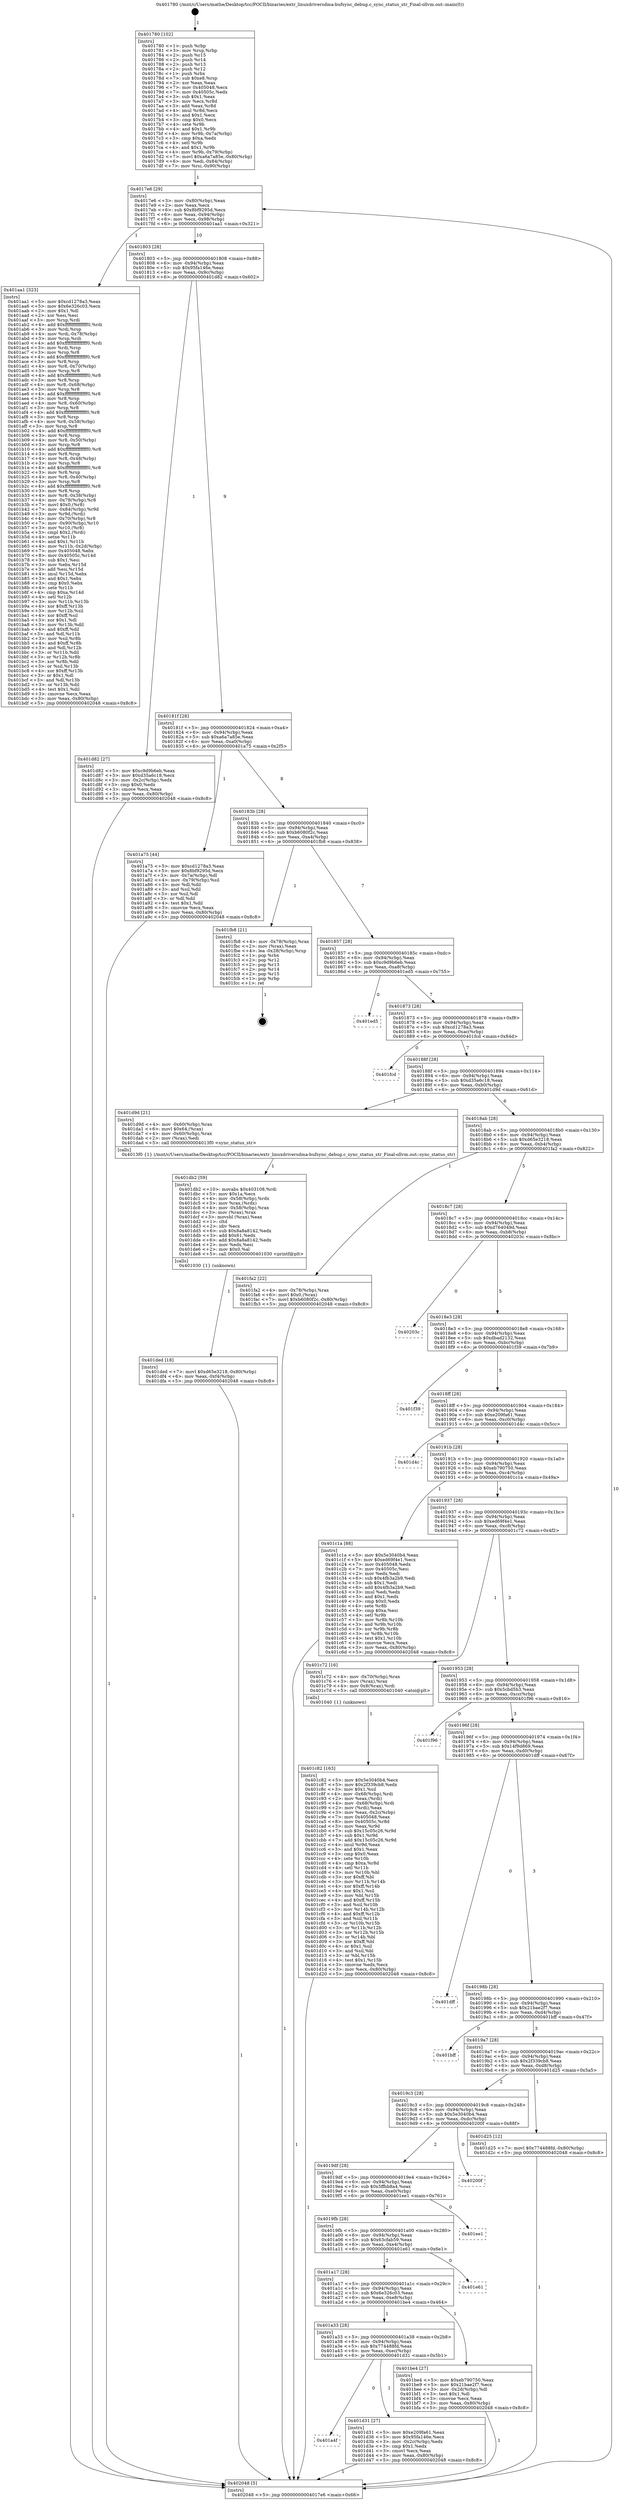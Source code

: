 digraph "0x401780" {
  label = "0x401780 (/mnt/c/Users/mathe/Desktop/tcc/POCII/binaries/extr_linuxdriversdma-bufsync_debug.c_sync_status_str_Final-ollvm.out::main(0))"
  labelloc = "t"
  node[shape=record]

  Entry [label="",width=0.3,height=0.3,shape=circle,fillcolor=black,style=filled]
  "0x4017e6" [label="{
     0x4017e6 [29]\l
     | [instrs]\l
     &nbsp;&nbsp;0x4017e6 \<+3\>: mov -0x80(%rbp),%eax\l
     &nbsp;&nbsp;0x4017e9 \<+2\>: mov %eax,%ecx\l
     &nbsp;&nbsp;0x4017eb \<+6\>: sub $0x8bf9295d,%ecx\l
     &nbsp;&nbsp;0x4017f1 \<+6\>: mov %eax,-0x94(%rbp)\l
     &nbsp;&nbsp;0x4017f7 \<+6\>: mov %ecx,-0x98(%rbp)\l
     &nbsp;&nbsp;0x4017fd \<+6\>: je 0000000000401aa1 \<main+0x321\>\l
  }"]
  "0x401aa1" [label="{
     0x401aa1 [323]\l
     | [instrs]\l
     &nbsp;&nbsp;0x401aa1 \<+5\>: mov $0xcd1278a3,%eax\l
     &nbsp;&nbsp;0x401aa6 \<+5\>: mov $0x6e326c03,%ecx\l
     &nbsp;&nbsp;0x401aab \<+2\>: mov $0x1,%dl\l
     &nbsp;&nbsp;0x401aad \<+2\>: xor %esi,%esi\l
     &nbsp;&nbsp;0x401aaf \<+3\>: mov %rsp,%rdi\l
     &nbsp;&nbsp;0x401ab2 \<+4\>: add $0xfffffffffffffff0,%rdi\l
     &nbsp;&nbsp;0x401ab6 \<+3\>: mov %rdi,%rsp\l
     &nbsp;&nbsp;0x401ab9 \<+4\>: mov %rdi,-0x78(%rbp)\l
     &nbsp;&nbsp;0x401abd \<+3\>: mov %rsp,%rdi\l
     &nbsp;&nbsp;0x401ac0 \<+4\>: add $0xfffffffffffffff0,%rdi\l
     &nbsp;&nbsp;0x401ac4 \<+3\>: mov %rdi,%rsp\l
     &nbsp;&nbsp;0x401ac7 \<+3\>: mov %rsp,%r8\l
     &nbsp;&nbsp;0x401aca \<+4\>: add $0xfffffffffffffff0,%r8\l
     &nbsp;&nbsp;0x401ace \<+3\>: mov %r8,%rsp\l
     &nbsp;&nbsp;0x401ad1 \<+4\>: mov %r8,-0x70(%rbp)\l
     &nbsp;&nbsp;0x401ad5 \<+3\>: mov %rsp,%r8\l
     &nbsp;&nbsp;0x401ad8 \<+4\>: add $0xfffffffffffffff0,%r8\l
     &nbsp;&nbsp;0x401adc \<+3\>: mov %r8,%rsp\l
     &nbsp;&nbsp;0x401adf \<+4\>: mov %r8,-0x68(%rbp)\l
     &nbsp;&nbsp;0x401ae3 \<+3\>: mov %rsp,%r8\l
     &nbsp;&nbsp;0x401ae6 \<+4\>: add $0xfffffffffffffff0,%r8\l
     &nbsp;&nbsp;0x401aea \<+3\>: mov %r8,%rsp\l
     &nbsp;&nbsp;0x401aed \<+4\>: mov %r8,-0x60(%rbp)\l
     &nbsp;&nbsp;0x401af1 \<+3\>: mov %rsp,%r8\l
     &nbsp;&nbsp;0x401af4 \<+4\>: add $0xfffffffffffffff0,%r8\l
     &nbsp;&nbsp;0x401af8 \<+3\>: mov %r8,%rsp\l
     &nbsp;&nbsp;0x401afb \<+4\>: mov %r8,-0x58(%rbp)\l
     &nbsp;&nbsp;0x401aff \<+3\>: mov %rsp,%r8\l
     &nbsp;&nbsp;0x401b02 \<+4\>: add $0xfffffffffffffff0,%r8\l
     &nbsp;&nbsp;0x401b06 \<+3\>: mov %r8,%rsp\l
     &nbsp;&nbsp;0x401b09 \<+4\>: mov %r8,-0x50(%rbp)\l
     &nbsp;&nbsp;0x401b0d \<+3\>: mov %rsp,%r8\l
     &nbsp;&nbsp;0x401b10 \<+4\>: add $0xfffffffffffffff0,%r8\l
     &nbsp;&nbsp;0x401b14 \<+3\>: mov %r8,%rsp\l
     &nbsp;&nbsp;0x401b17 \<+4\>: mov %r8,-0x48(%rbp)\l
     &nbsp;&nbsp;0x401b1b \<+3\>: mov %rsp,%r8\l
     &nbsp;&nbsp;0x401b1e \<+4\>: add $0xfffffffffffffff0,%r8\l
     &nbsp;&nbsp;0x401b22 \<+3\>: mov %r8,%rsp\l
     &nbsp;&nbsp;0x401b25 \<+4\>: mov %r8,-0x40(%rbp)\l
     &nbsp;&nbsp;0x401b29 \<+3\>: mov %rsp,%r8\l
     &nbsp;&nbsp;0x401b2c \<+4\>: add $0xfffffffffffffff0,%r8\l
     &nbsp;&nbsp;0x401b30 \<+3\>: mov %r8,%rsp\l
     &nbsp;&nbsp;0x401b33 \<+4\>: mov %r8,-0x38(%rbp)\l
     &nbsp;&nbsp;0x401b37 \<+4\>: mov -0x78(%rbp),%r8\l
     &nbsp;&nbsp;0x401b3b \<+7\>: movl $0x0,(%r8)\l
     &nbsp;&nbsp;0x401b42 \<+7\>: mov -0x84(%rbp),%r9d\l
     &nbsp;&nbsp;0x401b49 \<+3\>: mov %r9d,(%rdi)\l
     &nbsp;&nbsp;0x401b4c \<+4\>: mov -0x70(%rbp),%r8\l
     &nbsp;&nbsp;0x401b50 \<+7\>: mov -0x90(%rbp),%r10\l
     &nbsp;&nbsp;0x401b57 \<+3\>: mov %r10,(%r8)\l
     &nbsp;&nbsp;0x401b5a \<+3\>: cmpl $0x2,(%rdi)\l
     &nbsp;&nbsp;0x401b5d \<+4\>: setne %r11b\l
     &nbsp;&nbsp;0x401b61 \<+4\>: and $0x1,%r11b\l
     &nbsp;&nbsp;0x401b65 \<+4\>: mov %r11b,-0x2d(%rbp)\l
     &nbsp;&nbsp;0x401b69 \<+7\>: mov 0x405048,%ebx\l
     &nbsp;&nbsp;0x401b70 \<+8\>: mov 0x40505c,%r14d\l
     &nbsp;&nbsp;0x401b78 \<+3\>: sub $0x1,%esi\l
     &nbsp;&nbsp;0x401b7b \<+3\>: mov %ebx,%r15d\l
     &nbsp;&nbsp;0x401b7e \<+3\>: add %esi,%r15d\l
     &nbsp;&nbsp;0x401b81 \<+4\>: imul %r15d,%ebx\l
     &nbsp;&nbsp;0x401b85 \<+3\>: and $0x1,%ebx\l
     &nbsp;&nbsp;0x401b88 \<+3\>: cmp $0x0,%ebx\l
     &nbsp;&nbsp;0x401b8b \<+4\>: sete %r11b\l
     &nbsp;&nbsp;0x401b8f \<+4\>: cmp $0xa,%r14d\l
     &nbsp;&nbsp;0x401b93 \<+4\>: setl %r12b\l
     &nbsp;&nbsp;0x401b97 \<+3\>: mov %r11b,%r13b\l
     &nbsp;&nbsp;0x401b9a \<+4\>: xor $0xff,%r13b\l
     &nbsp;&nbsp;0x401b9e \<+3\>: mov %r12b,%sil\l
     &nbsp;&nbsp;0x401ba1 \<+4\>: xor $0xff,%sil\l
     &nbsp;&nbsp;0x401ba5 \<+3\>: xor $0x1,%dl\l
     &nbsp;&nbsp;0x401ba8 \<+3\>: mov %r13b,%dil\l
     &nbsp;&nbsp;0x401bab \<+4\>: and $0xff,%dil\l
     &nbsp;&nbsp;0x401baf \<+3\>: and %dl,%r11b\l
     &nbsp;&nbsp;0x401bb2 \<+3\>: mov %sil,%r8b\l
     &nbsp;&nbsp;0x401bb5 \<+4\>: and $0xff,%r8b\l
     &nbsp;&nbsp;0x401bb9 \<+3\>: and %dl,%r12b\l
     &nbsp;&nbsp;0x401bbc \<+3\>: or %r11b,%dil\l
     &nbsp;&nbsp;0x401bbf \<+3\>: or %r12b,%r8b\l
     &nbsp;&nbsp;0x401bc2 \<+3\>: xor %r8b,%dil\l
     &nbsp;&nbsp;0x401bc5 \<+3\>: or %sil,%r13b\l
     &nbsp;&nbsp;0x401bc8 \<+4\>: xor $0xff,%r13b\l
     &nbsp;&nbsp;0x401bcc \<+3\>: or $0x1,%dl\l
     &nbsp;&nbsp;0x401bcf \<+3\>: and %dl,%r13b\l
     &nbsp;&nbsp;0x401bd2 \<+3\>: or %r13b,%dil\l
     &nbsp;&nbsp;0x401bd5 \<+4\>: test $0x1,%dil\l
     &nbsp;&nbsp;0x401bd9 \<+3\>: cmovne %ecx,%eax\l
     &nbsp;&nbsp;0x401bdc \<+3\>: mov %eax,-0x80(%rbp)\l
     &nbsp;&nbsp;0x401bdf \<+5\>: jmp 0000000000402048 \<main+0x8c8\>\l
  }"]
  "0x401803" [label="{
     0x401803 [28]\l
     | [instrs]\l
     &nbsp;&nbsp;0x401803 \<+5\>: jmp 0000000000401808 \<main+0x88\>\l
     &nbsp;&nbsp;0x401808 \<+6\>: mov -0x94(%rbp),%eax\l
     &nbsp;&nbsp;0x40180e \<+5\>: sub $0x95fa146e,%eax\l
     &nbsp;&nbsp;0x401813 \<+6\>: mov %eax,-0x9c(%rbp)\l
     &nbsp;&nbsp;0x401819 \<+6\>: je 0000000000401d82 \<main+0x602\>\l
  }"]
  Exit [label="",width=0.3,height=0.3,shape=circle,fillcolor=black,style=filled,peripheries=2]
  "0x401d82" [label="{
     0x401d82 [27]\l
     | [instrs]\l
     &nbsp;&nbsp;0x401d82 \<+5\>: mov $0xc9d9b6eb,%eax\l
     &nbsp;&nbsp;0x401d87 \<+5\>: mov $0xd35a6c18,%ecx\l
     &nbsp;&nbsp;0x401d8c \<+3\>: mov -0x2c(%rbp),%edx\l
     &nbsp;&nbsp;0x401d8f \<+3\>: cmp $0x0,%edx\l
     &nbsp;&nbsp;0x401d92 \<+3\>: cmove %ecx,%eax\l
     &nbsp;&nbsp;0x401d95 \<+3\>: mov %eax,-0x80(%rbp)\l
     &nbsp;&nbsp;0x401d98 \<+5\>: jmp 0000000000402048 \<main+0x8c8\>\l
  }"]
  "0x40181f" [label="{
     0x40181f [28]\l
     | [instrs]\l
     &nbsp;&nbsp;0x40181f \<+5\>: jmp 0000000000401824 \<main+0xa4\>\l
     &nbsp;&nbsp;0x401824 \<+6\>: mov -0x94(%rbp),%eax\l
     &nbsp;&nbsp;0x40182a \<+5\>: sub $0xa6a7a85e,%eax\l
     &nbsp;&nbsp;0x40182f \<+6\>: mov %eax,-0xa0(%rbp)\l
     &nbsp;&nbsp;0x401835 \<+6\>: je 0000000000401a75 \<main+0x2f5\>\l
  }"]
  "0x401ded" [label="{
     0x401ded [18]\l
     | [instrs]\l
     &nbsp;&nbsp;0x401ded \<+7\>: movl $0xd65e3218,-0x80(%rbp)\l
     &nbsp;&nbsp;0x401df4 \<+6\>: mov %eax,-0xf4(%rbp)\l
     &nbsp;&nbsp;0x401dfa \<+5\>: jmp 0000000000402048 \<main+0x8c8\>\l
  }"]
  "0x401a75" [label="{
     0x401a75 [44]\l
     | [instrs]\l
     &nbsp;&nbsp;0x401a75 \<+5\>: mov $0xcd1278a3,%eax\l
     &nbsp;&nbsp;0x401a7a \<+5\>: mov $0x8bf9295d,%ecx\l
     &nbsp;&nbsp;0x401a7f \<+3\>: mov -0x7a(%rbp),%dl\l
     &nbsp;&nbsp;0x401a82 \<+4\>: mov -0x79(%rbp),%sil\l
     &nbsp;&nbsp;0x401a86 \<+3\>: mov %dl,%dil\l
     &nbsp;&nbsp;0x401a89 \<+3\>: and %sil,%dil\l
     &nbsp;&nbsp;0x401a8c \<+3\>: xor %sil,%dl\l
     &nbsp;&nbsp;0x401a8f \<+3\>: or %dl,%dil\l
     &nbsp;&nbsp;0x401a92 \<+4\>: test $0x1,%dil\l
     &nbsp;&nbsp;0x401a96 \<+3\>: cmovne %ecx,%eax\l
     &nbsp;&nbsp;0x401a99 \<+3\>: mov %eax,-0x80(%rbp)\l
     &nbsp;&nbsp;0x401a9c \<+5\>: jmp 0000000000402048 \<main+0x8c8\>\l
  }"]
  "0x40183b" [label="{
     0x40183b [28]\l
     | [instrs]\l
     &nbsp;&nbsp;0x40183b \<+5\>: jmp 0000000000401840 \<main+0xc0\>\l
     &nbsp;&nbsp;0x401840 \<+6\>: mov -0x94(%rbp),%eax\l
     &nbsp;&nbsp;0x401846 \<+5\>: sub $0xb6080f2c,%eax\l
     &nbsp;&nbsp;0x40184b \<+6\>: mov %eax,-0xa4(%rbp)\l
     &nbsp;&nbsp;0x401851 \<+6\>: je 0000000000401fb8 \<main+0x838\>\l
  }"]
  "0x402048" [label="{
     0x402048 [5]\l
     | [instrs]\l
     &nbsp;&nbsp;0x402048 \<+5\>: jmp 00000000004017e6 \<main+0x66\>\l
  }"]
  "0x401780" [label="{
     0x401780 [102]\l
     | [instrs]\l
     &nbsp;&nbsp;0x401780 \<+1\>: push %rbp\l
     &nbsp;&nbsp;0x401781 \<+3\>: mov %rsp,%rbp\l
     &nbsp;&nbsp;0x401784 \<+2\>: push %r15\l
     &nbsp;&nbsp;0x401786 \<+2\>: push %r14\l
     &nbsp;&nbsp;0x401788 \<+2\>: push %r13\l
     &nbsp;&nbsp;0x40178a \<+2\>: push %r12\l
     &nbsp;&nbsp;0x40178c \<+1\>: push %rbx\l
     &nbsp;&nbsp;0x40178d \<+7\>: sub $0xe8,%rsp\l
     &nbsp;&nbsp;0x401794 \<+2\>: xor %eax,%eax\l
     &nbsp;&nbsp;0x401796 \<+7\>: mov 0x405048,%ecx\l
     &nbsp;&nbsp;0x40179d \<+7\>: mov 0x40505c,%edx\l
     &nbsp;&nbsp;0x4017a4 \<+3\>: sub $0x1,%eax\l
     &nbsp;&nbsp;0x4017a7 \<+3\>: mov %ecx,%r8d\l
     &nbsp;&nbsp;0x4017aa \<+3\>: add %eax,%r8d\l
     &nbsp;&nbsp;0x4017ad \<+4\>: imul %r8d,%ecx\l
     &nbsp;&nbsp;0x4017b1 \<+3\>: and $0x1,%ecx\l
     &nbsp;&nbsp;0x4017b4 \<+3\>: cmp $0x0,%ecx\l
     &nbsp;&nbsp;0x4017b7 \<+4\>: sete %r9b\l
     &nbsp;&nbsp;0x4017bb \<+4\>: and $0x1,%r9b\l
     &nbsp;&nbsp;0x4017bf \<+4\>: mov %r9b,-0x7a(%rbp)\l
     &nbsp;&nbsp;0x4017c3 \<+3\>: cmp $0xa,%edx\l
     &nbsp;&nbsp;0x4017c6 \<+4\>: setl %r9b\l
     &nbsp;&nbsp;0x4017ca \<+4\>: and $0x1,%r9b\l
     &nbsp;&nbsp;0x4017ce \<+4\>: mov %r9b,-0x79(%rbp)\l
     &nbsp;&nbsp;0x4017d2 \<+7\>: movl $0xa6a7a85e,-0x80(%rbp)\l
     &nbsp;&nbsp;0x4017d9 \<+6\>: mov %edi,-0x84(%rbp)\l
     &nbsp;&nbsp;0x4017df \<+7\>: mov %rsi,-0x90(%rbp)\l
  }"]
  "0x401db2" [label="{
     0x401db2 [59]\l
     | [instrs]\l
     &nbsp;&nbsp;0x401db2 \<+10\>: movabs $0x403108,%rdi\l
     &nbsp;&nbsp;0x401dbc \<+5\>: mov $0x1a,%ecx\l
     &nbsp;&nbsp;0x401dc1 \<+4\>: mov -0x58(%rbp),%rdx\l
     &nbsp;&nbsp;0x401dc5 \<+3\>: mov %rax,(%rdx)\l
     &nbsp;&nbsp;0x401dc8 \<+4\>: mov -0x58(%rbp),%rax\l
     &nbsp;&nbsp;0x401dcc \<+3\>: mov (%rax),%rax\l
     &nbsp;&nbsp;0x401dcf \<+3\>: movsbl (%rax),%eax\l
     &nbsp;&nbsp;0x401dd2 \<+1\>: cltd\l
     &nbsp;&nbsp;0x401dd3 \<+2\>: idiv %ecx\l
     &nbsp;&nbsp;0x401dd5 \<+6\>: sub $0x8a8a8142,%edx\l
     &nbsp;&nbsp;0x401ddb \<+3\>: add $0x61,%edx\l
     &nbsp;&nbsp;0x401dde \<+6\>: add $0x8a8a8142,%edx\l
     &nbsp;&nbsp;0x401de4 \<+2\>: mov %edx,%esi\l
     &nbsp;&nbsp;0x401de6 \<+2\>: mov $0x0,%al\l
     &nbsp;&nbsp;0x401de8 \<+5\>: call 0000000000401030 \<printf@plt\>\l
     | [calls]\l
     &nbsp;&nbsp;0x401030 \{1\} (unknown)\l
  }"]
  "0x401a4f" [label="{
     0x401a4f\l
  }", style=dashed]
  "0x401fb8" [label="{
     0x401fb8 [21]\l
     | [instrs]\l
     &nbsp;&nbsp;0x401fb8 \<+4\>: mov -0x78(%rbp),%rax\l
     &nbsp;&nbsp;0x401fbc \<+2\>: mov (%rax),%eax\l
     &nbsp;&nbsp;0x401fbe \<+4\>: lea -0x28(%rbp),%rsp\l
     &nbsp;&nbsp;0x401fc2 \<+1\>: pop %rbx\l
     &nbsp;&nbsp;0x401fc3 \<+2\>: pop %r12\l
     &nbsp;&nbsp;0x401fc5 \<+2\>: pop %r13\l
     &nbsp;&nbsp;0x401fc7 \<+2\>: pop %r14\l
     &nbsp;&nbsp;0x401fc9 \<+2\>: pop %r15\l
     &nbsp;&nbsp;0x401fcb \<+1\>: pop %rbp\l
     &nbsp;&nbsp;0x401fcc \<+1\>: ret\l
  }"]
  "0x401857" [label="{
     0x401857 [28]\l
     | [instrs]\l
     &nbsp;&nbsp;0x401857 \<+5\>: jmp 000000000040185c \<main+0xdc\>\l
     &nbsp;&nbsp;0x40185c \<+6\>: mov -0x94(%rbp),%eax\l
     &nbsp;&nbsp;0x401862 \<+5\>: sub $0xc9d9b6eb,%eax\l
     &nbsp;&nbsp;0x401867 \<+6\>: mov %eax,-0xa8(%rbp)\l
     &nbsp;&nbsp;0x40186d \<+6\>: je 0000000000401ed5 \<main+0x755\>\l
  }"]
  "0x401d31" [label="{
     0x401d31 [27]\l
     | [instrs]\l
     &nbsp;&nbsp;0x401d31 \<+5\>: mov $0xe209fa61,%eax\l
     &nbsp;&nbsp;0x401d36 \<+5\>: mov $0x95fa146e,%ecx\l
     &nbsp;&nbsp;0x401d3b \<+3\>: mov -0x2c(%rbp),%edx\l
     &nbsp;&nbsp;0x401d3e \<+3\>: cmp $0x1,%edx\l
     &nbsp;&nbsp;0x401d41 \<+3\>: cmovl %ecx,%eax\l
     &nbsp;&nbsp;0x401d44 \<+3\>: mov %eax,-0x80(%rbp)\l
     &nbsp;&nbsp;0x401d47 \<+5\>: jmp 0000000000402048 \<main+0x8c8\>\l
  }"]
  "0x401ed5" [label="{
     0x401ed5\l
  }", style=dashed]
  "0x401873" [label="{
     0x401873 [28]\l
     | [instrs]\l
     &nbsp;&nbsp;0x401873 \<+5\>: jmp 0000000000401878 \<main+0xf8\>\l
     &nbsp;&nbsp;0x401878 \<+6\>: mov -0x94(%rbp),%eax\l
     &nbsp;&nbsp;0x40187e \<+5\>: sub $0xcd1278a3,%eax\l
     &nbsp;&nbsp;0x401883 \<+6\>: mov %eax,-0xac(%rbp)\l
     &nbsp;&nbsp;0x401889 \<+6\>: je 0000000000401fcd \<main+0x84d\>\l
  }"]
  "0x401c82" [label="{
     0x401c82 [163]\l
     | [instrs]\l
     &nbsp;&nbsp;0x401c82 \<+5\>: mov $0x5e3040b4,%ecx\l
     &nbsp;&nbsp;0x401c87 \<+5\>: mov $0x2f339cb8,%edx\l
     &nbsp;&nbsp;0x401c8c \<+3\>: mov $0x1,%sil\l
     &nbsp;&nbsp;0x401c8f \<+4\>: mov -0x68(%rbp),%rdi\l
     &nbsp;&nbsp;0x401c93 \<+2\>: mov %eax,(%rdi)\l
     &nbsp;&nbsp;0x401c95 \<+4\>: mov -0x68(%rbp),%rdi\l
     &nbsp;&nbsp;0x401c99 \<+2\>: mov (%rdi),%eax\l
     &nbsp;&nbsp;0x401c9b \<+3\>: mov %eax,-0x2c(%rbp)\l
     &nbsp;&nbsp;0x401c9e \<+7\>: mov 0x405048,%eax\l
     &nbsp;&nbsp;0x401ca5 \<+8\>: mov 0x40505c,%r8d\l
     &nbsp;&nbsp;0x401cad \<+3\>: mov %eax,%r9d\l
     &nbsp;&nbsp;0x401cb0 \<+7\>: sub $0x15c05c26,%r9d\l
     &nbsp;&nbsp;0x401cb7 \<+4\>: sub $0x1,%r9d\l
     &nbsp;&nbsp;0x401cbb \<+7\>: add $0x15c05c26,%r9d\l
     &nbsp;&nbsp;0x401cc2 \<+4\>: imul %r9d,%eax\l
     &nbsp;&nbsp;0x401cc6 \<+3\>: and $0x1,%eax\l
     &nbsp;&nbsp;0x401cc9 \<+3\>: cmp $0x0,%eax\l
     &nbsp;&nbsp;0x401ccc \<+4\>: sete %r10b\l
     &nbsp;&nbsp;0x401cd0 \<+4\>: cmp $0xa,%r8d\l
     &nbsp;&nbsp;0x401cd4 \<+4\>: setl %r11b\l
     &nbsp;&nbsp;0x401cd8 \<+3\>: mov %r10b,%bl\l
     &nbsp;&nbsp;0x401cdb \<+3\>: xor $0xff,%bl\l
     &nbsp;&nbsp;0x401cde \<+3\>: mov %r11b,%r14b\l
     &nbsp;&nbsp;0x401ce1 \<+4\>: xor $0xff,%r14b\l
     &nbsp;&nbsp;0x401ce5 \<+4\>: xor $0x1,%sil\l
     &nbsp;&nbsp;0x401ce9 \<+3\>: mov %bl,%r15b\l
     &nbsp;&nbsp;0x401cec \<+4\>: and $0xff,%r15b\l
     &nbsp;&nbsp;0x401cf0 \<+3\>: and %sil,%r10b\l
     &nbsp;&nbsp;0x401cf3 \<+3\>: mov %r14b,%r12b\l
     &nbsp;&nbsp;0x401cf6 \<+4\>: and $0xff,%r12b\l
     &nbsp;&nbsp;0x401cfa \<+3\>: and %sil,%r11b\l
     &nbsp;&nbsp;0x401cfd \<+3\>: or %r10b,%r15b\l
     &nbsp;&nbsp;0x401d00 \<+3\>: or %r11b,%r12b\l
     &nbsp;&nbsp;0x401d03 \<+3\>: xor %r12b,%r15b\l
     &nbsp;&nbsp;0x401d06 \<+3\>: or %r14b,%bl\l
     &nbsp;&nbsp;0x401d09 \<+3\>: xor $0xff,%bl\l
     &nbsp;&nbsp;0x401d0c \<+4\>: or $0x1,%sil\l
     &nbsp;&nbsp;0x401d10 \<+3\>: and %sil,%bl\l
     &nbsp;&nbsp;0x401d13 \<+3\>: or %bl,%r15b\l
     &nbsp;&nbsp;0x401d16 \<+4\>: test $0x1,%r15b\l
     &nbsp;&nbsp;0x401d1a \<+3\>: cmovne %edx,%ecx\l
     &nbsp;&nbsp;0x401d1d \<+3\>: mov %ecx,-0x80(%rbp)\l
     &nbsp;&nbsp;0x401d20 \<+5\>: jmp 0000000000402048 \<main+0x8c8\>\l
  }"]
  "0x401fcd" [label="{
     0x401fcd\l
  }", style=dashed]
  "0x40188f" [label="{
     0x40188f [28]\l
     | [instrs]\l
     &nbsp;&nbsp;0x40188f \<+5\>: jmp 0000000000401894 \<main+0x114\>\l
     &nbsp;&nbsp;0x401894 \<+6\>: mov -0x94(%rbp),%eax\l
     &nbsp;&nbsp;0x40189a \<+5\>: sub $0xd35a6c18,%eax\l
     &nbsp;&nbsp;0x40189f \<+6\>: mov %eax,-0xb0(%rbp)\l
     &nbsp;&nbsp;0x4018a5 \<+6\>: je 0000000000401d9d \<main+0x61d\>\l
  }"]
  "0x401a33" [label="{
     0x401a33 [28]\l
     | [instrs]\l
     &nbsp;&nbsp;0x401a33 \<+5\>: jmp 0000000000401a38 \<main+0x2b8\>\l
     &nbsp;&nbsp;0x401a38 \<+6\>: mov -0x94(%rbp),%eax\l
     &nbsp;&nbsp;0x401a3e \<+5\>: sub $0x774488fd,%eax\l
     &nbsp;&nbsp;0x401a43 \<+6\>: mov %eax,-0xec(%rbp)\l
     &nbsp;&nbsp;0x401a49 \<+6\>: je 0000000000401d31 \<main+0x5b1\>\l
  }"]
  "0x401d9d" [label="{
     0x401d9d [21]\l
     | [instrs]\l
     &nbsp;&nbsp;0x401d9d \<+4\>: mov -0x60(%rbp),%rax\l
     &nbsp;&nbsp;0x401da1 \<+6\>: movl $0x64,(%rax)\l
     &nbsp;&nbsp;0x401da7 \<+4\>: mov -0x60(%rbp),%rax\l
     &nbsp;&nbsp;0x401dab \<+2\>: mov (%rax),%edi\l
     &nbsp;&nbsp;0x401dad \<+5\>: call 00000000004013f0 \<sync_status_str\>\l
     | [calls]\l
     &nbsp;&nbsp;0x4013f0 \{1\} (/mnt/c/Users/mathe/Desktop/tcc/POCII/binaries/extr_linuxdriversdma-bufsync_debug.c_sync_status_str_Final-ollvm.out::sync_status_str)\l
  }"]
  "0x4018ab" [label="{
     0x4018ab [28]\l
     | [instrs]\l
     &nbsp;&nbsp;0x4018ab \<+5\>: jmp 00000000004018b0 \<main+0x130\>\l
     &nbsp;&nbsp;0x4018b0 \<+6\>: mov -0x94(%rbp),%eax\l
     &nbsp;&nbsp;0x4018b6 \<+5\>: sub $0xd65e3218,%eax\l
     &nbsp;&nbsp;0x4018bb \<+6\>: mov %eax,-0xb4(%rbp)\l
     &nbsp;&nbsp;0x4018c1 \<+6\>: je 0000000000401fa2 \<main+0x822\>\l
  }"]
  "0x401be4" [label="{
     0x401be4 [27]\l
     | [instrs]\l
     &nbsp;&nbsp;0x401be4 \<+5\>: mov $0xeb790750,%eax\l
     &nbsp;&nbsp;0x401be9 \<+5\>: mov $0x21bae2f7,%ecx\l
     &nbsp;&nbsp;0x401bee \<+3\>: mov -0x2d(%rbp),%dl\l
     &nbsp;&nbsp;0x401bf1 \<+3\>: test $0x1,%dl\l
     &nbsp;&nbsp;0x401bf4 \<+3\>: cmovne %ecx,%eax\l
     &nbsp;&nbsp;0x401bf7 \<+3\>: mov %eax,-0x80(%rbp)\l
     &nbsp;&nbsp;0x401bfa \<+5\>: jmp 0000000000402048 \<main+0x8c8\>\l
  }"]
  "0x401fa2" [label="{
     0x401fa2 [22]\l
     | [instrs]\l
     &nbsp;&nbsp;0x401fa2 \<+4\>: mov -0x78(%rbp),%rax\l
     &nbsp;&nbsp;0x401fa6 \<+6\>: movl $0x0,(%rax)\l
     &nbsp;&nbsp;0x401fac \<+7\>: movl $0xb6080f2c,-0x80(%rbp)\l
     &nbsp;&nbsp;0x401fb3 \<+5\>: jmp 0000000000402048 \<main+0x8c8\>\l
  }"]
  "0x4018c7" [label="{
     0x4018c7 [28]\l
     | [instrs]\l
     &nbsp;&nbsp;0x4018c7 \<+5\>: jmp 00000000004018cc \<main+0x14c\>\l
     &nbsp;&nbsp;0x4018cc \<+6\>: mov -0x94(%rbp),%eax\l
     &nbsp;&nbsp;0x4018d2 \<+5\>: sub $0xd764049d,%eax\l
     &nbsp;&nbsp;0x4018d7 \<+6\>: mov %eax,-0xb8(%rbp)\l
     &nbsp;&nbsp;0x4018dd \<+6\>: je 000000000040203c \<main+0x8bc\>\l
  }"]
  "0x401a17" [label="{
     0x401a17 [28]\l
     | [instrs]\l
     &nbsp;&nbsp;0x401a17 \<+5\>: jmp 0000000000401a1c \<main+0x29c\>\l
     &nbsp;&nbsp;0x401a1c \<+6\>: mov -0x94(%rbp),%eax\l
     &nbsp;&nbsp;0x401a22 \<+5\>: sub $0x6e326c03,%eax\l
     &nbsp;&nbsp;0x401a27 \<+6\>: mov %eax,-0xe8(%rbp)\l
     &nbsp;&nbsp;0x401a2d \<+6\>: je 0000000000401be4 \<main+0x464\>\l
  }"]
  "0x40203c" [label="{
     0x40203c\l
  }", style=dashed]
  "0x4018e3" [label="{
     0x4018e3 [28]\l
     | [instrs]\l
     &nbsp;&nbsp;0x4018e3 \<+5\>: jmp 00000000004018e8 \<main+0x168\>\l
     &nbsp;&nbsp;0x4018e8 \<+6\>: mov -0x94(%rbp),%eax\l
     &nbsp;&nbsp;0x4018ee \<+5\>: sub $0xdbad2132,%eax\l
     &nbsp;&nbsp;0x4018f3 \<+6\>: mov %eax,-0xbc(%rbp)\l
     &nbsp;&nbsp;0x4018f9 \<+6\>: je 0000000000401f39 \<main+0x7b9\>\l
  }"]
  "0x401e61" [label="{
     0x401e61\l
  }", style=dashed]
  "0x401f39" [label="{
     0x401f39\l
  }", style=dashed]
  "0x4018ff" [label="{
     0x4018ff [28]\l
     | [instrs]\l
     &nbsp;&nbsp;0x4018ff \<+5\>: jmp 0000000000401904 \<main+0x184\>\l
     &nbsp;&nbsp;0x401904 \<+6\>: mov -0x94(%rbp),%eax\l
     &nbsp;&nbsp;0x40190a \<+5\>: sub $0xe209fa61,%eax\l
     &nbsp;&nbsp;0x40190f \<+6\>: mov %eax,-0xc0(%rbp)\l
     &nbsp;&nbsp;0x401915 \<+6\>: je 0000000000401d4c \<main+0x5cc\>\l
  }"]
  "0x4019fb" [label="{
     0x4019fb [28]\l
     | [instrs]\l
     &nbsp;&nbsp;0x4019fb \<+5\>: jmp 0000000000401a00 \<main+0x280\>\l
     &nbsp;&nbsp;0x401a00 \<+6\>: mov -0x94(%rbp),%eax\l
     &nbsp;&nbsp;0x401a06 \<+5\>: sub $0x63cfab59,%eax\l
     &nbsp;&nbsp;0x401a0b \<+6\>: mov %eax,-0xe4(%rbp)\l
     &nbsp;&nbsp;0x401a11 \<+6\>: je 0000000000401e61 \<main+0x6e1\>\l
  }"]
  "0x401d4c" [label="{
     0x401d4c\l
  }", style=dashed]
  "0x40191b" [label="{
     0x40191b [28]\l
     | [instrs]\l
     &nbsp;&nbsp;0x40191b \<+5\>: jmp 0000000000401920 \<main+0x1a0\>\l
     &nbsp;&nbsp;0x401920 \<+6\>: mov -0x94(%rbp),%eax\l
     &nbsp;&nbsp;0x401926 \<+5\>: sub $0xeb790750,%eax\l
     &nbsp;&nbsp;0x40192b \<+6\>: mov %eax,-0xc4(%rbp)\l
     &nbsp;&nbsp;0x401931 \<+6\>: je 0000000000401c1a \<main+0x49a\>\l
  }"]
  "0x401ee1" [label="{
     0x401ee1\l
  }", style=dashed]
  "0x401c1a" [label="{
     0x401c1a [88]\l
     | [instrs]\l
     &nbsp;&nbsp;0x401c1a \<+5\>: mov $0x5e3040b4,%eax\l
     &nbsp;&nbsp;0x401c1f \<+5\>: mov $0xed69f4e1,%ecx\l
     &nbsp;&nbsp;0x401c24 \<+7\>: mov 0x405048,%edx\l
     &nbsp;&nbsp;0x401c2b \<+7\>: mov 0x40505c,%esi\l
     &nbsp;&nbsp;0x401c32 \<+2\>: mov %edx,%edi\l
     &nbsp;&nbsp;0x401c34 \<+6\>: sub $0x4fb3a2b9,%edi\l
     &nbsp;&nbsp;0x401c3a \<+3\>: sub $0x1,%edi\l
     &nbsp;&nbsp;0x401c3d \<+6\>: add $0x4fb3a2b9,%edi\l
     &nbsp;&nbsp;0x401c43 \<+3\>: imul %edi,%edx\l
     &nbsp;&nbsp;0x401c46 \<+3\>: and $0x1,%edx\l
     &nbsp;&nbsp;0x401c49 \<+3\>: cmp $0x0,%edx\l
     &nbsp;&nbsp;0x401c4c \<+4\>: sete %r8b\l
     &nbsp;&nbsp;0x401c50 \<+3\>: cmp $0xa,%esi\l
     &nbsp;&nbsp;0x401c53 \<+4\>: setl %r9b\l
     &nbsp;&nbsp;0x401c57 \<+3\>: mov %r8b,%r10b\l
     &nbsp;&nbsp;0x401c5a \<+3\>: and %r9b,%r10b\l
     &nbsp;&nbsp;0x401c5d \<+3\>: xor %r9b,%r8b\l
     &nbsp;&nbsp;0x401c60 \<+3\>: or %r8b,%r10b\l
     &nbsp;&nbsp;0x401c63 \<+4\>: test $0x1,%r10b\l
     &nbsp;&nbsp;0x401c67 \<+3\>: cmovne %ecx,%eax\l
     &nbsp;&nbsp;0x401c6a \<+3\>: mov %eax,-0x80(%rbp)\l
     &nbsp;&nbsp;0x401c6d \<+5\>: jmp 0000000000402048 \<main+0x8c8\>\l
  }"]
  "0x401937" [label="{
     0x401937 [28]\l
     | [instrs]\l
     &nbsp;&nbsp;0x401937 \<+5\>: jmp 000000000040193c \<main+0x1bc\>\l
     &nbsp;&nbsp;0x40193c \<+6\>: mov -0x94(%rbp),%eax\l
     &nbsp;&nbsp;0x401942 \<+5\>: sub $0xed69f4e1,%eax\l
     &nbsp;&nbsp;0x401947 \<+6\>: mov %eax,-0xc8(%rbp)\l
     &nbsp;&nbsp;0x40194d \<+6\>: je 0000000000401c72 \<main+0x4f2\>\l
  }"]
  "0x4019df" [label="{
     0x4019df [28]\l
     | [instrs]\l
     &nbsp;&nbsp;0x4019df \<+5\>: jmp 00000000004019e4 \<main+0x264\>\l
     &nbsp;&nbsp;0x4019e4 \<+6\>: mov -0x94(%rbp),%eax\l
     &nbsp;&nbsp;0x4019ea \<+5\>: sub $0x5ffbb8a4,%eax\l
     &nbsp;&nbsp;0x4019ef \<+6\>: mov %eax,-0xe0(%rbp)\l
     &nbsp;&nbsp;0x4019f5 \<+6\>: je 0000000000401ee1 \<main+0x761\>\l
  }"]
  "0x401c72" [label="{
     0x401c72 [16]\l
     | [instrs]\l
     &nbsp;&nbsp;0x401c72 \<+4\>: mov -0x70(%rbp),%rax\l
     &nbsp;&nbsp;0x401c76 \<+3\>: mov (%rax),%rax\l
     &nbsp;&nbsp;0x401c79 \<+4\>: mov 0x8(%rax),%rdi\l
     &nbsp;&nbsp;0x401c7d \<+5\>: call 0000000000401040 \<atoi@plt\>\l
     | [calls]\l
     &nbsp;&nbsp;0x401040 \{1\} (unknown)\l
  }"]
  "0x401953" [label="{
     0x401953 [28]\l
     | [instrs]\l
     &nbsp;&nbsp;0x401953 \<+5\>: jmp 0000000000401958 \<main+0x1d8\>\l
     &nbsp;&nbsp;0x401958 \<+6\>: mov -0x94(%rbp),%eax\l
     &nbsp;&nbsp;0x40195e \<+5\>: sub $0x5cbd5b3,%eax\l
     &nbsp;&nbsp;0x401963 \<+6\>: mov %eax,-0xcc(%rbp)\l
     &nbsp;&nbsp;0x401969 \<+6\>: je 0000000000401f96 \<main+0x816\>\l
  }"]
  "0x40200f" [label="{
     0x40200f\l
  }", style=dashed]
  "0x401f96" [label="{
     0x401f96\l
  }", style=dashed]
  "0x40196f" [label="{
     0x40196f [28]\l
     | [instrs]\l
     &nbsp;&nbsp;0x40196f \<+5\>: jmp 0000000000401974 \<main+0x1f4\>\l
     &nbsp;&nbsp;0x401974 \<+6\>: mov -0x94(%rbp),%eax\l
     &nbsp;&nbsp;0x40197a \<+5\>: sub $0x14f9d869,%eax\l
     &nbsp;&nbsp;0x40197f \<+6\>: mov %eax,-0xd0(%rbp)\l
     &nbsp;&nbsp;0x401985 \<+6\>: je 0000000000401dff \<main+0x67f\>\l
  }"]
  "0x4019c3" [label="{
     0x4019c3 [28]\l
     | [instrs]\l
     &nbsp;&nbsp;0x4019c3 \<+5\>: jmp 00000000004019c8 \<main+0x248\>\l
     &nbsp;&nbsp;0x4019c8 \<+6\>: mov -0x94(%rbp),%eax\l
     &nbsp;&nbsp;0x4019ce \<+5\>: sub $0x5e3040b4,%eax\l
     &nbsp;&nbsp;0x4019d3 \<+6\>: mov %eax,-0xdc(%rbp)\l
     &nbsp;&nbsp;0x4019d9 \<+6\>: je 000000000040200f \<main+0x88f\>\l
  }"]
  "0x401dff" [label="{
     0x401dff\l
  }", style=dashed]
  "0x40198b" [label="{
     0x40198b [28]\l
     | [instrs]\l
     &nbsp;&nbsp;0x40198b \<+5\>: jmp 0000000000401990 \<main+0x210\>\l
     &nbsp;&nbsp;0x401990 \<+6\>: mov -0x94(%rbp),%eax\l
     &nbsp;&nbsp;0x401996 \<+5\>: sub $0x21bae2f7,%eax\l
     &nbsp;&nbsp;0x40199b \<+6\>: mov %eax,-0xd4(%rbp)\l
     &nbsp;&nbsp;0x4019a1 \<+6\>: je 0000000000401bff \<main+0x47f\>\l
  }"]
  "0x401d25" [label="{
     0x401d25 [12]\l
     | [instrs]\l
     &nbsp;&nbsp;0x401d25 \<+7\>: movl $0x774488fd,-0x80(%rbp)\l
     &nbsp;&nbsp;0x401d2c \<+5\>: jmp 0000000000402048 \<main+0x8c8\>\l
  }"]
  "0x401bff" [label="{
     0x401bff\l
  }", style=dashed]
  "0x4019a7" [label="{
     0x4019a7 [28]\l
     | [instrs]\l
     &nbsp;&nbsp;0x4019a7 \<+5\>: jmp 00000000004019ac \<main+0x22c\>\l
     &nbsp;&nbsp;0x4019ac \<+6\>: mov -0x94(%rbp),%eax\l
     &nbsp;&nbsp;0x4019b2 \<+5\>: sub $0x2f339cb8,%eax\l
     &nbsp;&nbsp;0x4019b7 \<+6\>: mov %eax,-0xd8(%rbp)\l
     &nbsp;&nbsp;0x4019bd \<+6\>: je 0000000000401d25 \<main+0x5a5\>\l
  }"]
  Entry -> "0x401780" [label=" 1"]
  "0x4017e6" -> "0x401aa1" [label=" 1"]
  "0x4017e6" -> "0x401803" [label=" 10"]
  "0x401fb8" -> Exit [label=" 1"]
  "0x401803" -> "0x401d82" [label=" 1"]
  "0x401803" -> "0x40181f" [label=" 9"]
  "0x401fa2" -> "0x402048" [label=" 1"]
  "0x40181f" -> "0x401a75" [label=" 1"]
  "0x40181f" -> "0x40183b" [label=" 8"]
  "0x401a75" -> "0x402048" [label=" 1"]
  "0x401780" -> "0x4017e6" [label=" 1"]
  "0x402048" -> "0x4017e6" [label=" 10"]
  "0x401ded" -> "0x402048" [label=" 1"]
  "0x401aa1" -> "0x402048" [label=" 1"]
  "0x401db2" -> "0x401ded" [label=" 1"]
  "0x40183b" -> "0x401fb8" [label=" 1"]
  "0x40183b" -> "0x401857" [label=" 7"]
  "0x401d9d" -> "0x401db2" [label=" 1"]
  "0x401857" -> "0x401ed5" [label=" 0"]
  "0x401857" -> "0x401873" [label=" 7"]
  "0x401d82" -> "0x402048" [label=" 1"]
  "0x401873" -> "0x401fcd" [label=" 0"]
  "0x401873" -> "0x40188f" [label=" 7"]
  "0x401a33" -> "0x401a4f" [label=" 0"]
  "0x40188f" -> "0x401d9d" [label=" 1"]
  "0x40188f" -> "0x4018ab" [label=" 6"]
  "0x401a33" -> "0x401d31" [label=" 1"]
  "0x4018ab" -> "0x401fa2" [label=" 1"]
  "0x4018ab" -> "0x4018c7" [label=" 5"]
  "0x401d31" -> "0x402048" [label=" 1"]
  "0x4018c7" -> "0x40203c" [label=" 0"]
  "0x4018c7" -> "0x4018e3" [label=" 5"]
  "0x401c82" -> "0x402048" [label=" 1"]
  "0x4018e3" -> "0x401f39" [label=" 0"]
  "0x4018e3" -> "0x4018ff" [label=" 5"]
  "0x401c72" -> "0x401c82" [label=" 1"]
  "0x4018ff" -> "0x401d4c" [label=" 0"]
  "0x4018ff" -> "0x40191b" [label=" 5"]
  "0x401be4" -> "0x402048" [label=" 1"]
  "0x40191b" -> "0x401c1a" [label=" 1"]
  "0x40191b" -> "0x401937" [label=" 4"]
  "0x401a17" -> "0x401a33" [label=" 1"]
  "0x401937" -> "0x401c72" [label=" 1"]
  "0x401937" -> "0x401953" [label=" 3"]
  "0x401d25" -> "0x402048" [label=" 1"]
  "0x401953" -> "0x401f96" [label=" 0"]
  "0x401953" -> "0x40196f" [label=" 3"]
  "0x4019fb" -> "0x401a17" [label=" 2"]
  "0x40196f" -> "0x401dff" [label=" 0"]
  "0x40196f" -> "0x40198b" [label=" 3"]
  "0x401c1a" -> "0x402048" [label=" 1"]
  "0x40198b" -> "0x401bff" [label=" 0"]
  "0x40198b" -> "0x4019a7" [label=" 3"]
  "0x4019df" -> "0x4019fb" [label=" 2"]
  "0x4019a7" -> "0x401d25" [label=" 1"]
  "0x4019a7" -> "0x4019c3" [label=" 2"]
  "0x4019fb" -> "0x401e61" [label=" 0"]
  "0x4019c3" -> "0x40200f" [label=" 0"]
  "0x4019c3" -> "0x4019df" [label=" 2"]
  "0x401a17" -> "0x401be4" [label=" 1"]
  "0x4019df" -> "0x401ee1" [label=" 0"]
}
